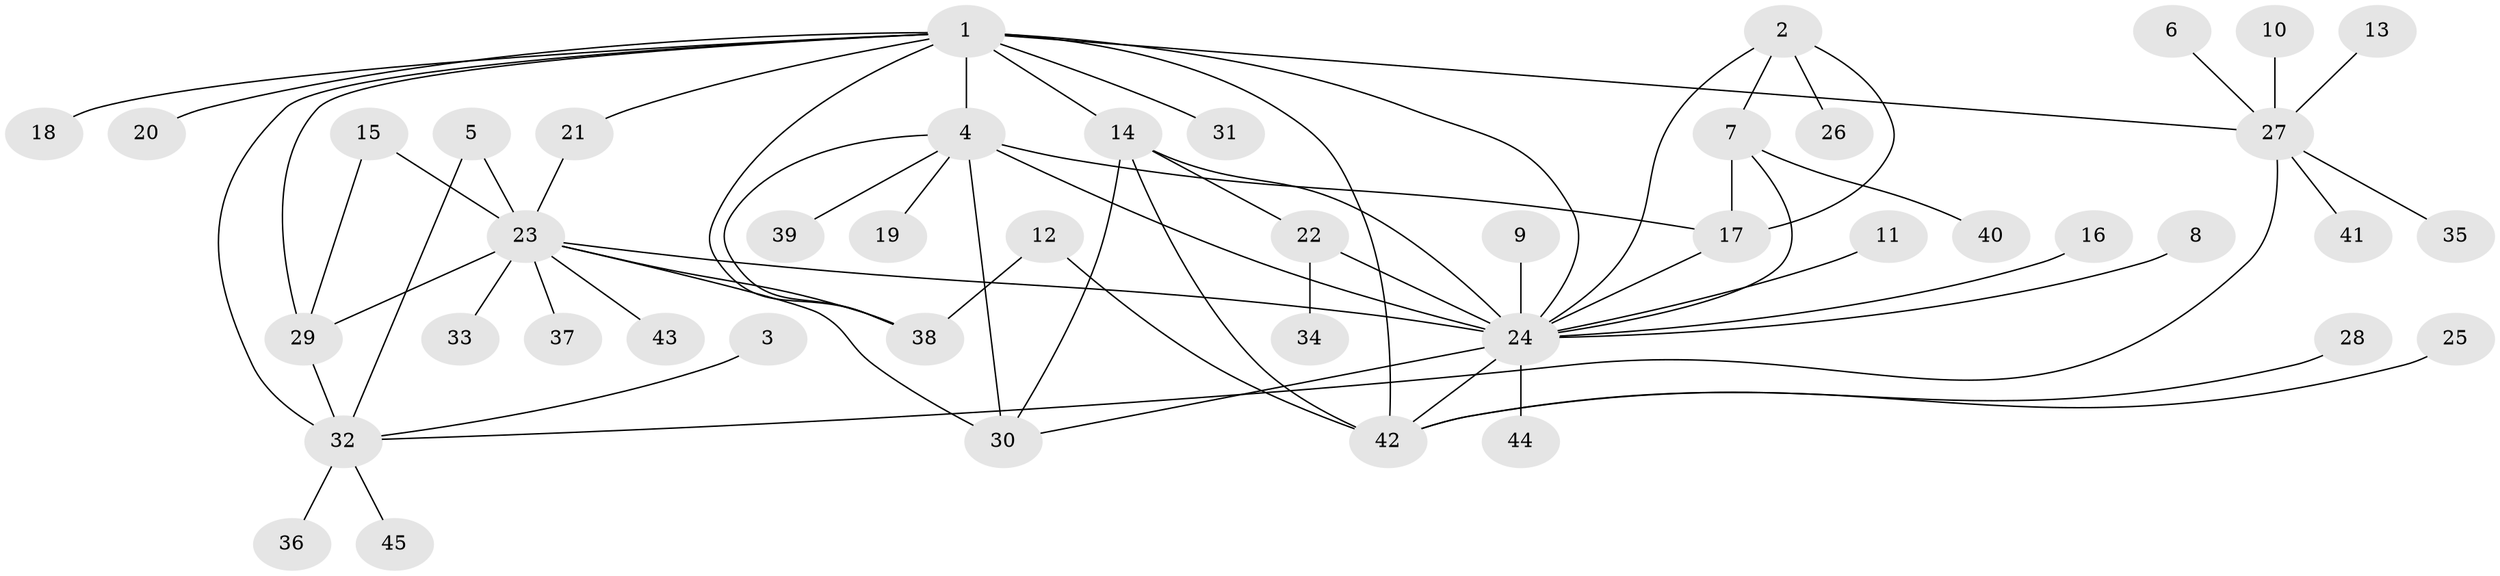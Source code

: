 // original degree distribution, {6: 0.045454545454545456, 7: 0.056818181818181816, 8: 0.011363636363636364, 5: 0.045454545454545456, 10: 0.022727272727272728, 4: 0.03409090909090909, 14: 0.011363636363636364, 9: 0.011363636363636364, 1: 0.5, 2: 0.2159090909090909, 3: 0.045454545454545456}
// Generated by graph-tools (version 1.1) at 2025/26/03/09/25 03:26:41]
// undirected, 45 vertices, 65 edges
graph export_dot {
graph [start="1"]
  node [color=gray90,style=filled];
  1;
  2;
  3;
  4;
  5;
  6;
  7;
  8;
  9;
  10;
  11;
  12;
  13;
  14;
  15;
  16;
  17;
  18;
  19;
  20;
  21;
  22;
  23;
  24;
  25;
  26;
  27;
  28;
  29;
  30;
  31;
  32;
  33;
  34;
  35;
  36;
  37;
  38;
  39;
  40;
  41;
  42;
  43;
  44;
  45;
  1 -- 4 [weight=1.0];
  1 -- 14 [weight=2.0];
  1 -- 18 [weight=1.0];
  1 -- 20 [weight=1.0];
  1 -- 21 [weight=1.0];
  1 -- 24 [weight=1.0];
  1 -- 27 [weight=2.0];
  1 -- 29 [weight=2.0];
  1 -- 31 [weight=1.0];
  1 -- 32 [weight=2.0];
  1 -- 38 [weight=1.0];
  1 -- 42 [weight=2.0];
  2 -- 7 [weight=1.0];
  2 -- 17 [weight=1.0];
  2 -- 24 [weight=1.0];
  2 -- 26 [weight=1.0];
  3 -- 32 [weight=1.0];
  4 -- 17 [weight=2.0];
  4 -- 19 [weight=1.0];
  4 -- 24 [weight=2.0];
  4 -- 30 [weight=2.0];
  4 -- 38 [weight=1.0];
  4 -- 39 [weight=1.0];
  5 -- 23 [weight=1.0];
  5 -- 32 [weight=1.0];
  6 -- 27 [weight=1.0];
  7 -- 17 [weight=1.0];
  7 -- 24 [weight=1.0];
  7 -- 40 [weight=1.0];
  8 -- 24 [weight=1.0];
  9 -- 24 [weight=1.0];
  10 -- 27 [weight=1.0];
  11 -- 24 [weight=1.0];
  12 -- 38 [weight=1.0];
  12 -- 42 [weight=1.0];
  13 -- 27 [weight=1.0];
  14 -- 22 [weight=1.0];
  14 -- 24 [weight=1.0];
  14 -- 30 [weight=1.0];
  14 -- 42 [weight=1.0];
  15 -- 23 [weight=2.0];
  15 -- 29 [weight=1.0];
  16 -- 24 [weight=1.0];
  17 -- 24 [weight=1.0];
  21 -- 23 [weight=1.0];
  22 -- 24 [weight=1.0];
  22 -- 34 [weight=1.0];
  23 -- 24 [weight=1.0];
  23 -- 29 [weight=2.0];
  23 -- 30 [weight=1.0];
  23 -- 33 [weight=1.0];
  23 -- 37 [weight=1.0];
  23 -- 38 [weight=1.0];
  23 -- 43 [weight=1.0];
  24 -- 30 [weight=1.0];
  24 -- 42 [weight=1.0];
  24 -- 44 [weight=1.0];
  25 -- 42 [weight=1.0];
  27 -- 32 [weight=1.0];
  27 -- 35 [weight=1.0];
  27 -- 41 [weight=1.0];
  28 -- 42 [weight=1.0];
  29 -- 32 [weight=1.0];
  32 -- 36 [weight=1.0];
  32 -- 45 [weight=1.0];
}
